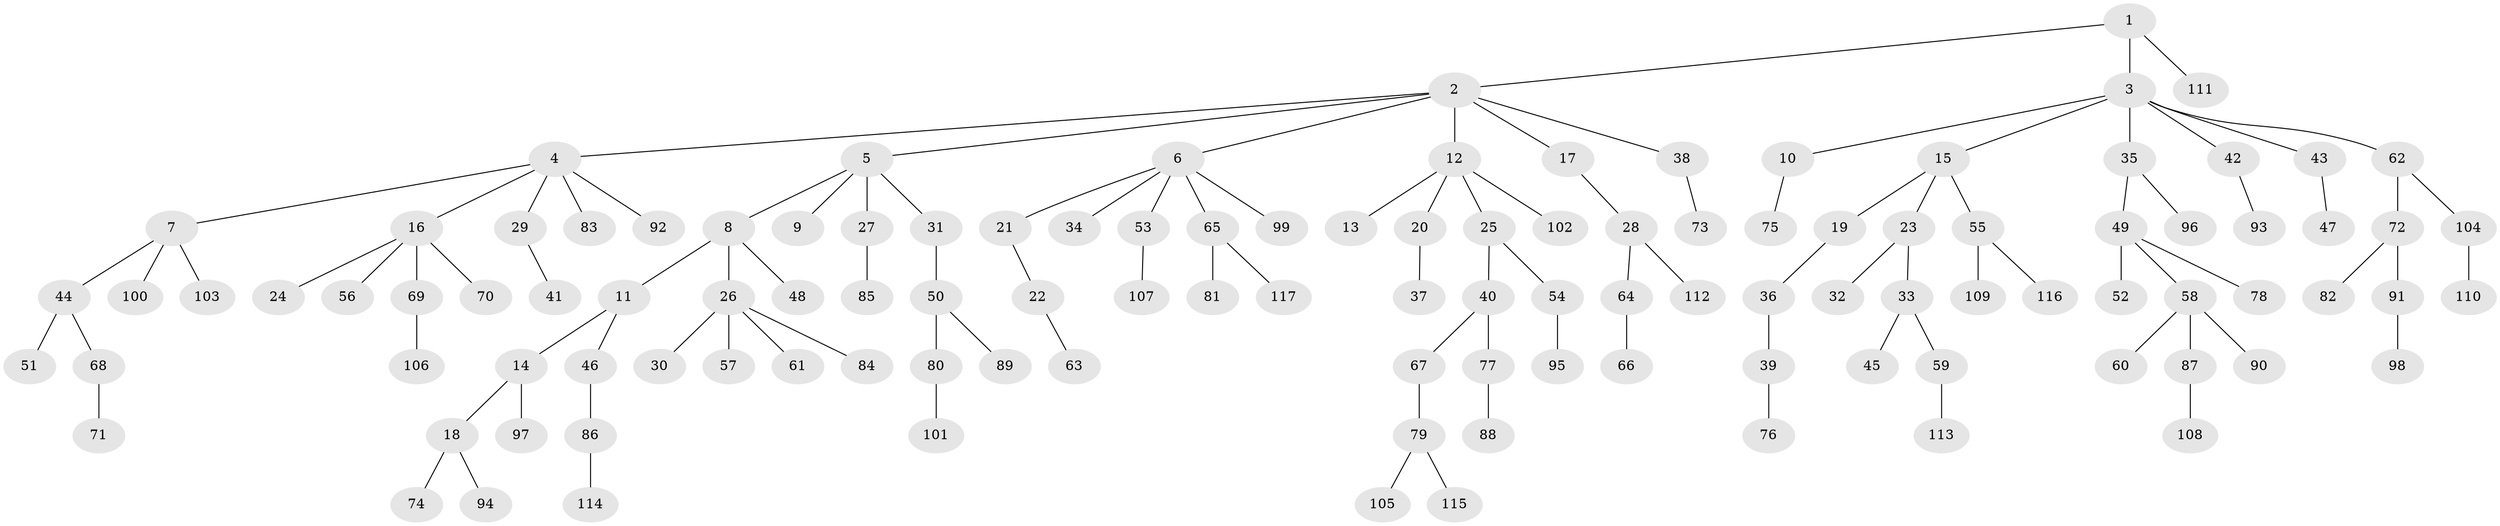 // Generated by graph-tools (version 1.1) at 2025/36/03/09/25 02:36:30]
// undirected, 117 vertices, 116 edges
graph export_dot {
graph [start="1"]
  node [color=gray90,style=filled];
  1;
  2;
  3;
  4;
  5;
  6;
  7;
  8;
  9;
  10;
  11;
  12;
  13;
  14;
  15;
  16;
  17;
  18;
  19;
  20;
  21;
  22;
  23;
  24;
  25;
  26;
  27;
  28;
  29;
  30;
  31;
  32;
  33;
  34;
  35;
  36;
  37;
  38;
  39;
  40;
  41;
  42;
  43;
  44;
  45;
  46;
  47;
  48;
  49;
  50;
  51;
  52;
  53;
  54;
  55;
  56;
  57;
  58;
  59;
  60;
  61;
  62;
  63;
  64;
  65;
  66;
  67;
  68;
  69;
  70;
  71;
  72;
  73;
  74;
  75;
  76;
  77;
  78;
  79;
  80;
  81;
  82;
  83;
  84;
  85;
  86;
  87;
  88;
  89;
  90;
  91;
  92;
  93;
  94;
  95;
  96;
  97;
  98;
  99;
  100;
  101;
  102;
  103;
  104;
  105;
  106;
  107;
  108;
  109;
  110;
  111;
  112;
  113;
  114;
  115;
  116;
  117;
  1 -- 2;
  1 -- 3;
  1 -- 111;
  2 -- 4;
  2 -- 5;
  2 -- 6;
  2 -- 12;
  2 -- 17;
  2 -- 38;
  3 -- 10;
  3 -- 15;
  3 -- 35;
  3 -- 42;
  3 -- 43;
  3 -- 62;
  4 -- 7;
  4 -- 16;
  4 -- 29;
  4 -- 83;
  4 -- 92;
  5 -- 8;
  5 -- 9;
  5 -- 27;
  5 -- 31;
  6 -- 21;
  6 -- 34;
  6 -- 53;
  6 -- 65;
  6 -- 99;
  7 -- 44;
  7 -- 100;
  7 -- 103;
  8 -- 11;
  8 -- 26;
  8 -- 48;
  10 -- 75;
  11 -- 14;
  11 -- 46;
  12 -- 13;
  12 -- 20;
  12 -- 25;
  12 -- 102;
  14 -- 18;
  14 -- 97;
  15 -- 19;
  15 -- 23;
  15 -- 55;
  16 -- 24;
  16 -- 56;
  16 -- 69;
  16 -- 70;
  17 -- 28;
  18 -- 74;
  18 -- 94;
  19 -- 36;
  20 -- 37;
  21 -- 22;
  22 -- 63;
  23 -- 32;
  23 -- 33;
  25 -- 40;
  25 -- 54;
  26 -- 30;
  26 -- 57;
  26 -- 61;
  26 -- 84;
  27 -- 85;
  28 -- 64;
  28 -- 112;
  29 -- 41;
  31 -- 50;
  33 -- 45;
  33 -- 59;
  35 -- 49;
  35 -- 96;
  36 -- 39;
  38 -- 73;
  39 -- 76;
  40 -- 67;
  40 -- 77;
  42 -- 93;
  43 -- 47;
  44 -- 51;
  44 -- 68;
  46 -- 86;
  49 -- 52;
  49 -- 58;
  49 -- 78;
  50 -- 80;
  50 -- 89;
  53 -- 107;
  54 -- 95;
  55 -- 109;
  55 -- 116;
  58 -- 60;
  58 -- 87;
  58 -- 90;
  59 -- 113;
  62 -- 72;
  62 -- 104;
  64 -- 66;
  65 -- 81;
  65 -- 117;
  67 -- 79;
  68 -- 71;
  69 -- 106;
  72 -- 82;
  72 -- 91;
  77 -- 88;
  79 -- 105;
  79 -- 115;
  80 -- 101;
  86 -- 114;
  87 -- 108;
  91 -- 98;
  104 -- 110;
}
